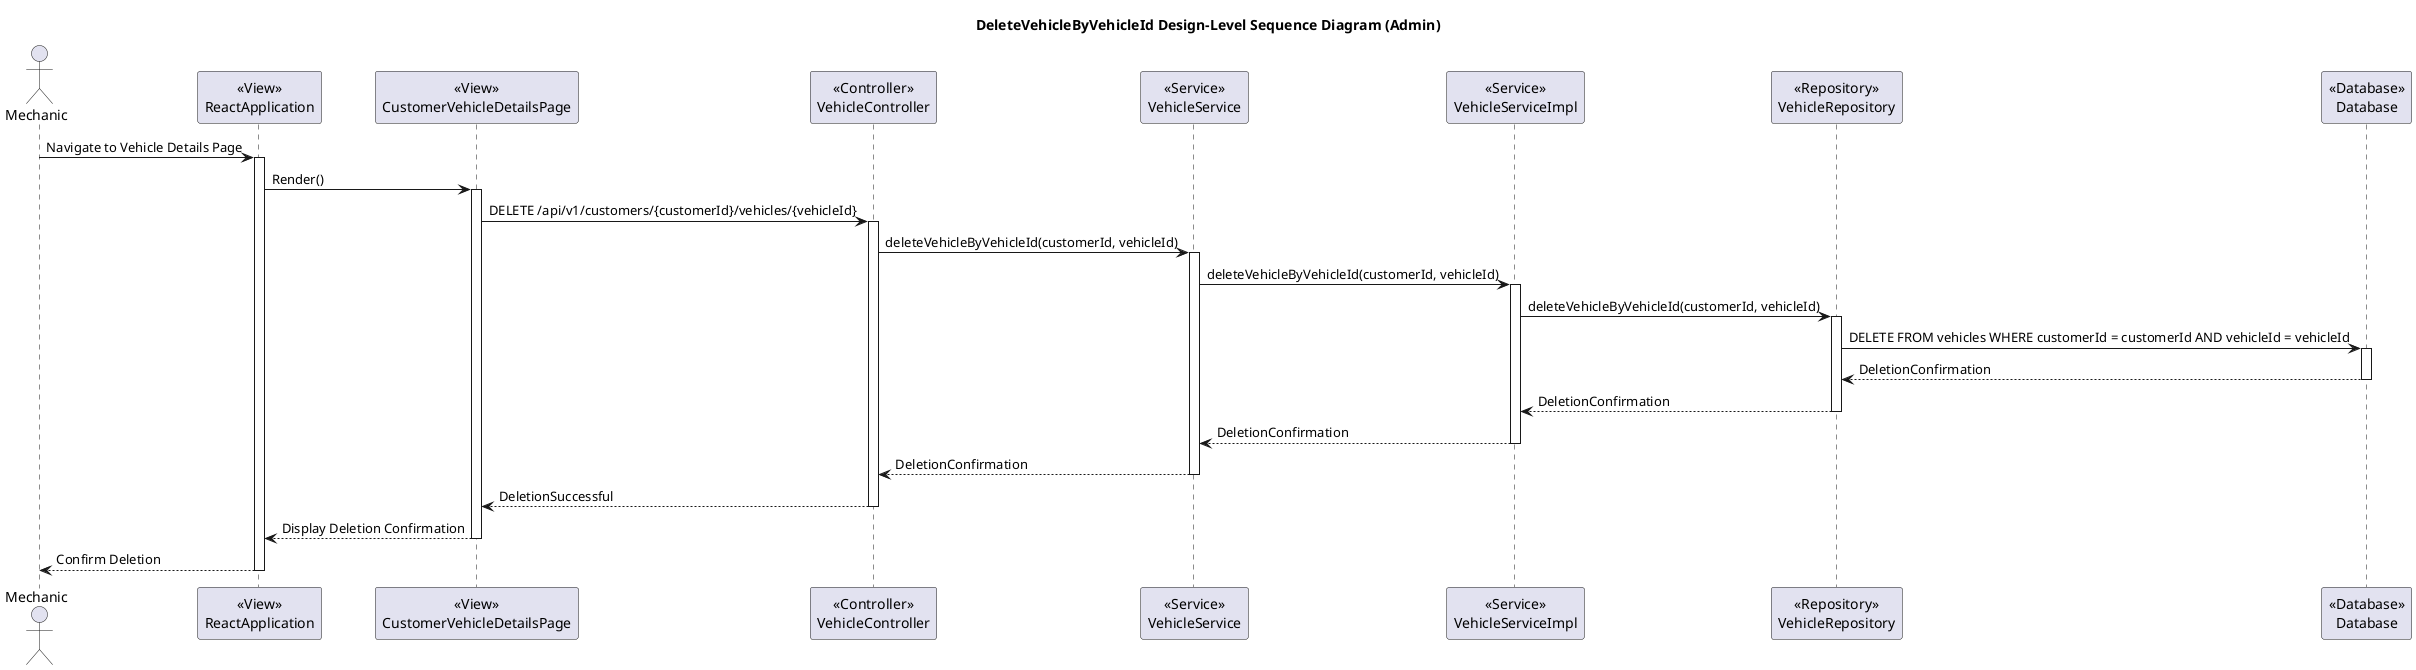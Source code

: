@startuml
title DeleteVehicleByVehicleId Design-Level Sequence Diagram (Admin)

actor Mechanic

participant ReactApplication as "<<View>>\nReactApplication"
participant CustomerVehicleDetailsPage as "<<View>>\nCustomerVehicleDetailsPage"
participant VehicleController as "<<Controller>>\nVehicleController"
participant VehicleService as "<<Service>>\nVehicleService"
participant VehicleServiceImpl as "<<Service>>\nVehicleServiceImpl"
participant VehicleRepository as "<<Repository>>\nVehicleRepository"
participant Database as "<<Database>>\nDatabase"

Mechanic -> ReactApplication: Navigate to Vehicle Details Page
activate ReactApplication

ReactApplication -> CustomerVehicleDetailsPage: Render()
activate CustomerVehicleDetailsPage

CustomerVehicleDetailsPage -> VehicleController: DELETE /api/v1/customers/{customerId}/vehicles/{vehicleId}
activate VehicleController

VehicleController -> VehicleService: deleteVehicleByVehicleId(customerId, vehicleId)
activate VehicleService

VehicleService -> VehicleServiceImpl: deleteVehicleByVehicleId(customerId, vehicleId)
activate VehicleServiceImpl

VehicleServiceImpl -> VehicleRepository: deleteVehicleByVehicleId(customerId, vehicleId)
activate VehicleRepository

VehicleRepository -> Database: DELETE FROM vehicles WHERE customerId = customerId AND vehicleId = vehicleId
activate Database

Database --> VehicleRepository: DeletionConfirmation
deactivate Database

VehicleRepository --> VehicleServiceImpl: DeletionConfirmation
deactivate VehicleRepository

VehicleServiceImpl --> VehicleService: DeletionConfirmation
deactivate VehicleServiceImpl

VehicleService --> VehicleController: DeletionConfirmation
deactivate VehicleService

VehicleController --> CustomerVehicleDetailsPage: DeletionSuccessful
deactivate VehicleController

CustomerVehicleDetailsPage --> ReactApplication: Display Deletion Confirmation
deactivate CustomerVehicleDetailsPage

ReactApplication --> Mechanic: Confirm Deletion
deactivate ReactApplication

@enduml
